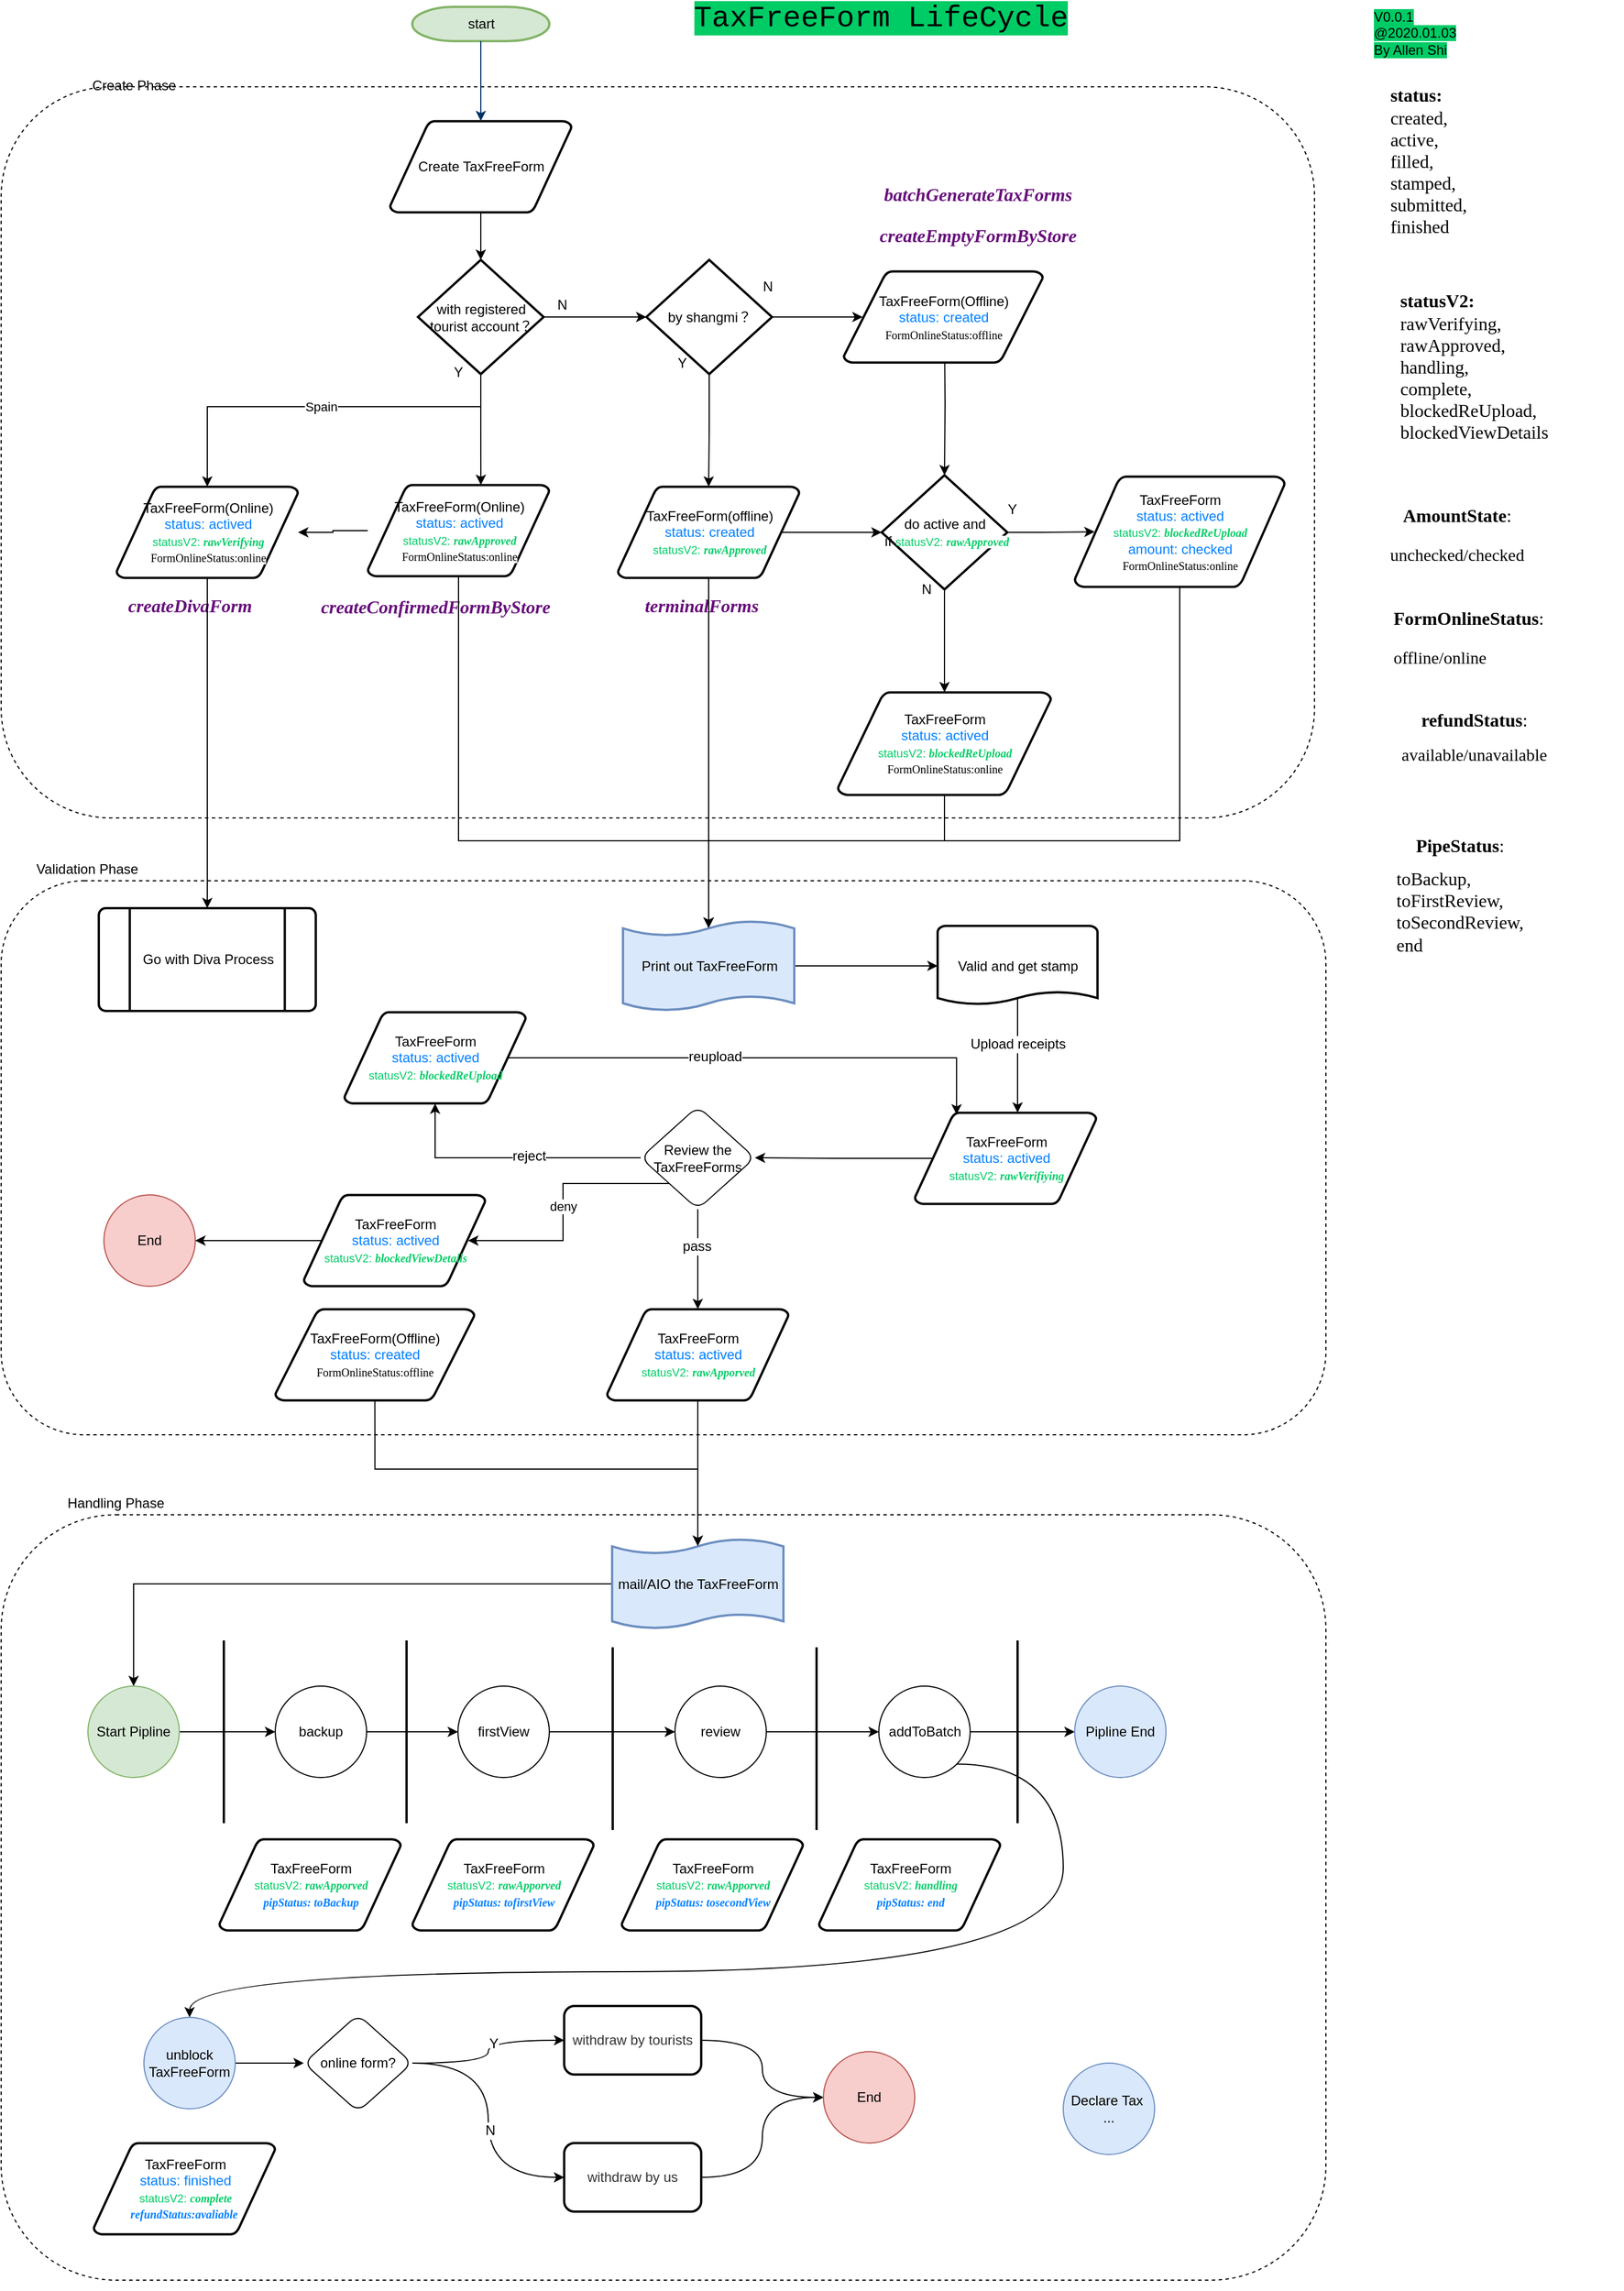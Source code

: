 <mxfile version="12.4.8" type="github">
  <diagram id="6a731a19-8d31-9384-78a2-239565b7b9f0" name="Page-1">
    <mxGraphModel dx="3235" dy="1127" grid="1" gridSize="10" guides="1" tooltips="1" connect="1" arrows="1" fold="1" page="1" pageScale="1" pageWidth="1169" pageHeight="827" background="#ffffff" math="0" shadow="0">
      <root>
        <mxCell id="0"/>
        <mxCell id="1" parent="0"/>
        <mxCell id="SzS7_TGq6cOfRYab2Gv5-183" value="" style="square;whiteSpace=wrap;html=1;align=center;dashed=1;rounded=1;fillColor=#ffffff;" vertex="1" parent="1">
          <mxGeometry x="-260" y="1370" width="1160" height="670" as="geometry"/>
        </mxCell>
        <mxCell id="SzS7_TGq6cOfRYab2Gv5-146" value="" style="square;whiteSpace=wrap;html=1;align=center;dashed=1;rounded=1;fillColor=#ffffff;" vertex="1" parent="1">
          <mxGeometry x="-260" y="815" width="1160" height="485" as="geometry"/>
        </mxCell>
        <mxCell id="SzS7_TGq6cOfRYab2Gv5-134" value="" style="square;whiteSpace=wrap;html=1;align=center;dashed=1;rounded=1;fillColor=#ffffff;" vertex="1" parent="1">
          <mxGeometry x="-260" y="120" width="1150" height="640" as="geometry"/>
        </mxCell>
        <mxCell id="2" value="start" style="shape=mxgraph.flowchart.terminator;strokeWidth=2;gradientDirection=north;fontStyle=0;html=1;fillColor=#d5e8d4;strokeColor=#82b366;" parent="1" vertex="1">
          <mxGeometry x="100" y="50" width="120" height="30" as="geometry"/>
        </mxCell>
        <mxCell id="SzS7_TGq6cOfRYab2Gv5-61" value="" style="edgeStyle=orthogonalEdgeStyle;rounded=0;orthogonalLoop=1;jettySize=auto;html=1;entryX=0.5;entryY=0;entryDx=0;entryDy=0;entryPerimeter=0;" edge="1" parent="1" source="3" target="6">
          <mxGeometry relative="1" as="geometry">
            <mxPoint x="320" y="270" as="targetPoint"/>
          </mxGeometry>
        </mxCell>
        <mxCell id="3" value="Create TaxFreeForm" style="shape=mxgraph.flowchart.data;strokeWidth=2;gradientColor=none;gradientDirection=north;fontStyle=0;html=1;" parent="1" vertex="1">
          <mxGeometry x="80.5" y="150" width="159" height="80" as="geometry"/>
        </mxCell>
        <mxCell id="SzS7_TGq6cOfRYab2Gv5-90" value="" style="edgeStyle=orthogonalEdgeStyle;rounded=0;orthogonalLoop=1;jettySize=auto;html=1;entryX=0.5;entryY=0;entryDx=0;entryDy=0;entryPerimeter=0;" edge="1" parent="1" target="SzS7_TGq6cOfRYab2Gv5-91">
          <mxGeometry relative="1" as="geometry">
            <mxPoint x="566" y="335" as="sourcePoint"/>
            <mxPoint x="566" y="373" as="targetPoint"/>
          </mxGeometry>
        </mxCell>
        <mxCell id="SzS7_TGq6cOfRYab2Gv5-142" style="edgeStyle=orthogonalEdgeStyle;rounded=0;orthogonalLoop=1;jettySize=auto;html=1;entryX=0.5;entryY=0.09;entryDx=0;entryDy=0;entryPerimeter=0;" edge="1" parent="1" source="SzS7_TGq6cOfRYab2Gv5-76" target="51">
          <mxGeometry relative="1" as="geometry">
            <Array as="points">
              <mxPoint x="566" y="780"/>
              <mxPoint x="360" y="780"/>
            </Array>
          </mxGeometry>
        </mxCell>
        <mxCell id="SzS7_TGq6cOfRYab2Gv5-76" value="TaxFreeForm&lt;br&gt;&lt;font color=&quot;#007fff&quot;&gt;status: actived&lt;br&gt;&lt;/font&gt;&lt;span style=&quot;color: rgb(0 , 204 , 102) ; font-size: 10px&quot;&gt;statusV2: &lt;font face=&quot;menlo&quot;&gt;&lt;span style=&quot;background-color: rgb(255 , 255 , 255)&quot;&gt;&lt;b&gt;&lt;i&gt;blockedReUpload&lt;br&gt;&lt;/i&gt;&lt;/b&gt;&lt;/span&gt;&lt;/font&gt;&lt;/span&gt;&lt;span style=&quot;font-family: &amp;#34;menlo&amp;#34; ; font-size: 10px ; background-color: rgb(255 , 255 , 255)&quot;&gt;FormOnlineStatus:online&lt;/span&gt;&lt;font color=&quot;#007fff&quot;&gt;&lt;br&gt;&lt;/font&gt;" style="shape=mxgraph.flowchart.data;strokeWidth=2;gradientColor=none;gradientDirection=north;fontStyle=0;html=1;" vertex="1" parent="1">
          <mxGeometry x="472.64" y="650" width="186.75" height="90" as="geometry"/>
        </mxCell>
        <mxCell id="SzS7_TGq6cOfRYab2Gv5-113" value="" style="edgeStyle=orthogonalEdgeStyle;rounded=0;orthogonalLoop=1;jettySize=auto;html=1;" edge="1" parent="1" source="6" target="SzS7_TGq6cOfRYab2Gv5-105">
          <mxGeometry relative="1" as="geometry"/>
        </mxCell>
        <mxCell id="SzS7_TGq6cOfRYab2Gv5-115" value="" style="edgeStyle=orthogonalEdgeStyle;rounded=0;orthogonalLoop=1;jettySize=auto;html=1;entryX=0.623;entryY=0;entryDx=0;entryDy=0;entryPerimeter=0;" edge="1" parent="1" source="6" target="5">
          <mxGeometry relative="1" as="geometry">
            <mxPoint x="160" y="451.5" as="targetPoint"/>
          </mxGeometry>
        </mxCell>
        <mxCell id="SzS7_TGq6cOfRYab2Gv5-120" value="Spain" style="edgeStyle=orthogonalEdgeStyle;rounded=0;orthogonalLoop=1;jettySize=auto;html=1;entryX=0.5;entryY=0;entryDx=0;entryDy=0;entryPerimeter=0;" edge="1" parent="1" target="SzS7_TGq6cOfRYab2Gv5-121">
          <mxGeometry relative="1" as="geometry">
            <mxPoint x="-60" y="530" as="targetPoint"/>
            <mxPoint x="160" y="370" as="sourcePoint"/>
            <Array as="points">
              <mxPoint x="160" y="400"/>
              <mxPoint x="-79" y="400"/>
            </Array>
          </mxGeometry>
        </mxCell>
        <mxCell id="SzS7_TGq6cOfRYab2Gv5-118" style="edgeStyle=orthogonalEdgeStyle;rounded=0;orthogonalLoop=1;jettySize=auto;html=1;entryX=0.095;entryY=0.5;entryDx=0;entryDy=0;entryPerimeter=0;" edge="1" parent="1" source="SzS7_TGq6cOfRYab2Gv5-105" target="SzS7_TGq6cOfRYab2Gv5-66">
          <mxGeometry relative="1" as="geometry"/>
        </mxCell>
        <mxCell id="SzS7_TGq6cOfRYab2Gv5-86" value="" style="edgeStyle=orthogonalEdgeStyle;rounded=0;orthogonalLoop=1;jettySize=auto;html=1;" edge="1" parent="1" source="SzS7_TGq6cOfRYab2Gv5-105" target="SzS7_TGq6cOfRYab2Gv5-87">
          <mxGeometry relative="1" as="geometry">
            <mxPoint x="265" y="430" as="sourcePoint"/>
            <mxPoint x="185" y="430" as="targetPoint"/>
          </mxGeometry>
        </mxCell>
        <mxCell id="7" style="fontStyle=1;strokeColor=#003366;strokeWidth=1;html=1;" parent="1" source="2" target="3" edge="1">
          <mxGeometry relative="1" as="geometry"/>
        </mxCell>
        <mxCell id="18" value="Go with&amp;nbsp;Diva Process" style="shape=mxgraph.flowchart.predefined_process;strokeWidth=2;gradientColor=none;gradientDirection=north;fontStyle=0;html=1;" parent="1" vertex="1">
          <mxGeometry x="-174.5" y="839" width="190" height="90" as="geometry"/>
        </mxCell>
        <mxCell id="SzS7_TGq6cOfRYab2Gv5-159" value="" style="edgeStyle=orthogonalEdgeStyle;rounded=0;orthogonalLoop=1;jettySize=auto;html=1;entryX=0;entryY=0.5;entryDx=0;entryDy=0;entryPerimeter=0;" edge="1" parent="1" source="51" target="SzS7_TGq6cOfRYab2Gv5-75">
          <mxGeometry relative="1" as="geometry">
            <mxPoint x="514.5" y="889.5" as="targetPoint"/>
          </mxGeometry>
        </mxCell>
        <mxCell id="51" value="Print out TaxFreeForm" style="shape=mxgraph.flowchart.paper_tape;strokeWidth=2;gradientDirection=north;fontStyle=0;html=1;fillColor=#dae8fc;strokeColor=#6c8ebf;" parent="1" vertex="1">
          <mxGeometry x="284.5" y="849" width="150" height="81" as="geometry"/>
        </mxCell>
        <mxCell id="SzS7_TGq6cOfRYab2Gv5-57" value="&lt;font style=&quot;font-size: 26px ; background-color: rgb(0 , 204 , 102)&quot; face=&quot;Courier New&quot;&gt;TaxFreeForm LifeCycle&lt;br&gt;&lt;/font&gt;" style="text;html=1;align=center;verticalAlign=middle;resizable=0;points=[];autosize=1;rounded=1;fillColor=#ffffff;" vertex="1" parent="1">
          <mxGeometry x="340" y="50" width="340" height="20" as="geometry"/>
        </mxCell>
        <mxCell id="SzS7_TGq6cOfRYab2Gv5-152" value="" style="edgeStyle=orthogonalEdgeStyle;rounded=0;orthogonalLoop=1;jettySize=auto;html=1;exitX=0.5;exitY=0.9;exitDx=0;exitDy=0;exitPerimeter=0;entryX=0.566;entryY=0;entryDx=0;entryDy=0;entryPerimeter=0;" edge="1" parent="1" source="SzS7_TGq6cOfRYab2Gv5-75" target="SzS7_TGq6cOfRYab2Gv5-154">
          <mxGeometry relative="1" as="geometry">
            <mxPoint x="630" y="1004.5" as="targetPoint"/>
          </mxGeometry>
        </mxCell>
        <mxCell id="SzS7_TGq6cOfRYab2Gv5-156" value="Upload receipts" style="text;html=1;align=center;verticalAlign=middle;resizable=0;points=[];labelBackgroundColor=#ffffff;" vertex="1" connectable="0" parent="SzS7_TGq6cOfRYab2Gv5-152">
          <mxGeometry x="-0.501" y="-2" relative="1" as="geometry">
            <mxPoint x="2" y="15" as="offset"/>
          </mxGeometry>
        </mxCell>
        <mxCell id="SzS7_TGq6cOfRYab2Gv5-75" value="Valid and get stamp" style="shape=mxgraph.flowchart.document;strokeWidth=2;gradientColor=none;gradientDirection=north;fontStyle=0;html=1;" vertex="1" parent="1">
          <mxGeometry x="560" y="854.5" width="140" height="70" as="geometry"/>
        </mxCell>
        <mxCell id="SzS7_TGq6cOfRYab2Gv5-125" style="edgeStyle=orthogonalEdgeStyle;rounded=0;orthogonalLoop=1;jettySize=auto;html=1;entryX=0;entryY=0.5;entryDx=0;entryDy=0;entryPerimeter=0;exitX=0.905;exitY=0.5;exitDx=0;exitDy=0;exitPerimeter=0;" edge="1" parent="1" source="SzS7_TGq6cOfRYab2Gv5-87" target="SzS7_TGq6cOfRYab2Gv5-91">
          <mxGeometry relative="1" as="geometry"/>
        </mxCell>
        <mxCell id="SzS7_TGq6cOfRYab2Gv5-93" value="" style="edgeStyle=orthogonalEdgeStyle;rounded=0;orthogonalLoop=1;jettySize=auto;html=1;entryX=0.5;entryY=0;entryDx=0;entryDy=0;entryPerimeter=0;" edge="1" parent="1" source="SzS7_TGq6cOfRYab2Gv5-91" target="SzS7_TGq6cOfRYab2Gv5-76">
          <mxGeometry relative="1" as="geometry">
            <mxPoint x="565.75" y="520" as="targetPoint"/>
            <Array as="points">
              <mxPoint x="566" y="549"/>
            </Array>
          </mxGeometry>
        </mxCell>
        <mxCell id="SzS7_TGq6cOfRYab2Gv5-98" value="" style="edgeStyle=orthogonalEdgeStyle;rounded=0;orthogonalLoop=1;jettySize=auto;html=1;entryX=0.095;entryY=0.5;entryDx=0;entryDy=0;entryPerimeter=0;" edge="1" parent="1" source="SzS7_TGq6cOfRYab2Gv5-91" target="SzS7_TGq6cOfRYab2Gv5-100">
          <mxGeometry relative="1" as="geometry">
            <mxPoint x="695" y="413" as="targetPoint"/>
          </mxGeometry>
        </mxCell>
        <mxCell id="SzS7_TGq6cOfRYab2Gv5-144" value="" style="edgeStyle=orthogonalEdgeStyle;rounded=0;orthogonalLoop=1;jettySize=auto;html=1;entryX=0.5;entryY=0.09;entryDx=0;entryDy=0;entryPerimeter=0;" edge="1" parent="1" source="SzS7_TGq6cOfRYab2Gv5-100" target="51">
          <mxGeometry relative="1" as="geometry">
            <mxPoint x="772" y="638" as="targetPoint"/>
            <Array as="points">
              <mxPoint x="772" y="780"/>
              <mxPoint x="360" y="780"/>
            </Array>
          </mxGeometry>
        </mxCell>
        <mxCell id="SzS7_TGq6cOfRYab2Gv5-100" value="TaxFreeForm&lt;br&gt;&lt;font color=&quot;#007fff&quot;&gt;status: actived&lt;br&gt;&lt;/font&gt;&lt;span style=&quot;color: rgb(0 , 204 , 102) ; font-size: 10px&quot;&gt;statusV2: &lt;font face=&quot;menlo&quot;&gt;&lt;span style=&quot;background-color: rgb(255 , 255 , 255)&quot;&gt;&lt;b&gt;&lt;i&gt;blockedReUpload&lt;br&gt;&lt;/i&gt;&lt;/b&gt;&lt;/span&gt;&lt;/font&gt;&lt;/span&gt;&lt;font color=&quot;#007fff&quot;&gt;amount: checked&lt;br&gt;&lt;/font&gt;&lt;span style=&quot;font-family: &amp;#34;menlo&amp;#34; ; font-size: 10px ; background-color: rgb(255 , 255 , 255)&quot;&gt;FormOnlineStatus:online&lt;/span&gt;&lt;font color=&quot;#007fff&quot;&gt;&lt;br&gt;&lt;/font&gt;" style="shape=mxgraph.flowchart.data;strokeWidth=2;gradientColor=none;gradientDirection=north;fontStyle=0;html=1;" vertex="1" parent="1">
          <mxGeometry x="680" y="461" width="184" height="97" as="geometry"/>
        </mxCell>
        <mxCell id="SzS7_TGq6cOfRYab2Gv5-126" value="" style="group" vertex="1" connectable="0" parent="1">
          <mxGeometry x="105" y="271.5" width="136" height="108.5" as="geometry"/>
        </mxCell>
        <mxCell id="6" value="with registered&lt;br&gt;tourist account？" style="shape=mxgraph.flowchart.decision;strokeWidth=2;gradientColor=none;gradientDirection=north;fontStyle=0;html=1;" parent="SzS7_TGq6cOfRYab2Gv5-126" vertex="1">
          <mxGeometry width="110" height="100" as="geometry"/>
        </mxCell>
        <mxCell id="SzS7_TGq6cOfRYab2Gv5-116" value="N" style="text;html=1;align=center;verticalAlign=middle;resizable=0;points=[];autosize=1;" vertex="1" parent="SzS7_TGq6cOfRYab2Gv5-126">
          <mxGeometry x="116" y="29.5" width="20" height="20" as="geometry"/>
        </mxCell>
        <mxCell id="SzS7_TGq6cOfRYab2Gv5-117" value="Y" style="text;html=1;align=center;verticalAlign=middle;resizable=0;points=[];autosize=1;" vertex="1" parent="SzS7_TGq6cOfRYab2Gv5-126">
          <mxGeometry x="25" y="88.5" width="20" height="20" as="geometry"/>
        </mxCell>
        <mxCell id="SzS7_TGq6cOfRYab2Gv5-127" value="" style="group" vertex="1" connectable="0" parent="1">
          <mxGeometry x="305" y="271.5" width="115.5" height="100" as="geometry"/>
        </mxCell>
        <mxCell id="SzS7_TGq6cOfRYab2Gv5-105" value="by shangmi？" style="shape=mxgraph.flowchart.decision;strokeWidth=2;gradientColor=none;gradientDirection=north;fontStyle=0;html=1;" vertex="1" parent="SzS7_TGq6cOfRYab2Gv5-127">
          <mxGeometry width="110" height="100" as="geometry"/>
        </mxCell>
        <mxCell id="SzS7_TGq6cOfRYab2Gv5-62" value="Y" style="text;html=1;align=center;verticalAlign=middle;resizable=0;points=[];autosize=1;" vertex="1" parent="SzS7_TGq6cOfRYab2Gv5-127">
          <mxGeometry x="20.5" y="80" width="20" height="20" as="geometry"/>
        </mxCell>
        <mxCell id="SzS7_TGq6cOfRYab2Gv5-68" value="N" style="text;html=1;align=center;verticalAlign=middle;resizable=0;points=[];autosize=1;" vertex="1" parent="SzS7_TGq6cOfRYab2Gv5-127">
          <mxGeometry x="95.5" y="13.5" width="20" height="20" as="geometry"/>
        </mxCell>
        <mxCell id="SzS7_TGq6cOfRYab2Gv5-128" value="" style="group" vertex="1" connectable="0" parent="1">
          <mxGeometry x="477.75" y="191.5" width="232.25" height="170" as="geometry"/>
        </mxCell>
        <mxCell id="SzS7_TGq6cOfRYab2Gv5-66" value="TaxFreeForm(Offline)&lt;br&gt;&lt;font color=&quot;#007fff&quot;&gt;status: created&lt;br&gt;&lt;/font&gt;&lt;span style=&quot;font-family: &amp;#34;menlo&amp;#34; ; font-size: 10px ; background-color: rgb(255 , 255 , 255)&quot;&gt;FormOnlineStatus:offline&lt;/span&gt;&lt;font color=&quot;#007fff&quot;&gt;&lt;br&gt;&lt;/font&gt;" style="shape=mxgraph.flowchart.data;strokeWidth=2;gradientColor=none;gradientDirection=north;fontStyle=0;html=1;" vertex="1" parent="SzS7_TGq6cOfRYab2Gv5-128">
          <mxGeometry y="90" width="174.5" height="80" as="geometry"/>
        </mxCell>
        <mxCell id="SzS7_TGq6cOfRYab2Gv5-111" value="&lt;pre style=&quot;background-color: rgb(255 , 255 , 255) ; font-family: &amp;#34;menlo&amp;#34; ; font-size: 12pt&quot;&gt;&lt;span style=&quot;color: #660e7a ; font-weight: bold ; font-style: italic&quot;&gt;batchGenerateTaxForms&lt;/span&gt;&lt;/pre&gt;&lt;pre style=&quot;background-color: rgb(255 , 255 , 255) ; font-family: &amp;#34;menlo&amp;#34; ; font-size: 12pt&quot;&gt;&lt;pre style=&quot;font-family: &amp;#34;menlo&amp;#34; ; font-size: 12pt&quot;&gt;&lt;span style=&quot;color: #660e7a ; font-weight: bold ; font-style: italic&quot;&gt;createEmptyFormByStore&lt;/span&gt;&lt;/pre&gt;&lt;/pre&gt;" style="text;html=1;align=center;verticalAlign=middle;resizable=0;points=[];autosize=1;" vertex="1" parent="SzS7_TGq6cOfRYab2Gv5-128">
          <mxGeometry x="2.25" width="230" height="80" as="geometry"/>
        </mxCell>
        <mxCell id="SzS7_TGq6cOfRYab2Gv5-129" value="" style="group" vertex="1" connectable="0" parent="1">
          <mxGeometry x="280" y="470" width="159" height="128.5" as="geometry"/>
        </mxCell>
        <mxCell id="SzS7_TGq6cOfRYab2Gv5-87" value="TaxFreeForm(offline)&lt;br&gt;&lt;span style=&quot;color: rgb(0 , 127 , 255)&quot;&gt;status: created&lt;br&gt;&lt;/span&gt;&lt;font style=&quot;font-size: 10px&quot; color=&quot;#00cc66&quot;&gt;statusV2:&amp;nbsp;&lt;span style=&quot;font-style: italic ; font-weight: bold ; background-color: rgb(255 , 255 , 255) ; font-family: &amp;#34;menlo&amp;#34;&quot;&gt;rawApproved&lt;/span&gt;&lt;/font&gt;" style="shape=mxgraph.flowchart.data;strokeWidth=2;gradientColor=none;gradientDirection=north;fontStyle=0;html=1;" vertex="1" parent="SzS7_TGq6cOfRYab2Gv5-129">
          <mxGeometry width="159" height="80" as="geometry"/>
        </mxCell>
        <mxCell id="SzS7_TGq6cOfRYab2Gv5-119" value="&lt;pre style=&quot;background-color: rgb(255 , 255 , 255) ; font-family: &amp;#34;menlo&amp;#34; ; font-size: 12pt&quot;&gt;&lt;span style=&quot;color: #660e7a ; font-weight: bold ; font-style: italic&quot;&gt;terminalForms&lt;/span&gt;&lt;/pre&gt;" style="text;html=1;align=center;verticalAlign=middle;resizable=0;points=[];autosize=1;" vertex="1" parent="SzS7_TGq6cOfRYab2Gv5-129">
          <mxGeometry x="3" y="78.5" width="140" height="50" as="geometry"/>
        </mxCell>
        <mxCell id="SzS7_TGq6cOfRYab2Gv5-130" value="" style="group" vertex="1" connectable="0" parent="1">
          <mxGeometry x="-15" y="468.5" width="270" height="131.5" as="geometry"/>
        </mxCell>
        <mxCell id="5" value="TaxFreeForm(Online)&lt;br&gt;&lt;span style=&quot;color: rgb(0 , 127 , 255)&quot;&gt;status: actived&lt;br&gt;&lt;/span&gt;&lt;font style=&quot;font-size: 10px&quot; color=&quot;#00cc66&quot;&gt;statusV2:&amp;nbsp;&lt;span style=&quot;font-style: italic ; font-weight: bold ; background-color: rgb(255 , 255 , 255) ; font-family: &amp;#34;menlo&amp;#34;&quot;&gt;rawApproved&lt;br&gt;&lt;/span&gt;&lt;/font&gt;&lt;span style=&quot;font-size: 10px ; background-color: rgb(255 , 255 , 255) ; font-family: &amp;#34;menlo&amp;#34;&quot;&gt;FormOnlineStatus:online&lt;/span&gt;&lt;font style=&quot;font-size: 10px&quot; color=&quot;#00cc66&quot;&gt;&lt;span style=&quot;font-style: italic ; font-weight: bold ; background-color: rgb(255 , 255 , 255) ; font-family: &amp;#34;menlo&amp;#34;&quot;&gt;&lt;br&gt;&lt;/span&gt;&lt;/font&gt;" style="shape=mxgraph.flowchart.data;strokeWidth=2;gradientColor=none;gradientDirection=north;fontStyle=0;html=1;" parent="SzS7_TGq6cOfRYab2Gv5-130" vertex="1">
          <mxGeometry x="76" width="159" height="80" as="geometry"/>
        </mxCell>
        <mxCell id="SzS7_TGq6cOfRYab2Gv5-112" value="&lt;pre style=&quot;background-color: rgb(255 , 255 , 255) ; font-family: &amp;#34;menlo&amp;#34; ; font-size: 12pt&quot;&gt;&lt;span style=&quot;color: #660e7a ; font-weight: bold ; font-style: italic&quot;&gt;createConfirmedFormByStore&lt;/span&gt;&lt;/pre&gt;" style="text;html=1;align=center;verticalAlign=middle;resizable=0;points=[];autosize=1;" vertex="1" parent="SzS7_TGq6cOfRYab2Gv5-130">
          <mxGeometry y="81.5" width="270" height="50" as="geometry"/>
        </mxCell>
        <mxCell id="SzS7_TGq6cOfRYab2Gv5-131" value="" style="group" vertex="1" connectable="0" parent="1">
          <mxGeometry x="-170" y="470" width="170" height="128.5" as="geometry"/>
        </mxCell>
        <mxCell id="SzS7_TGq6cOfRYab2Gv5-121" value="TaxFreeForm(Online)&lt;br&gt;&lt;span style=&quot;color: rgb(0 , 127 , 255)&quot;&gt;status: actived&lt;br&gt;&lt;/span&gt;&lt;font style=&quot;font-size: 10px&quot; color=&quot;#00cc66&quot;&gt;statusV2:&amp;nbsp;&lt;span style=&quot;font-style: italic ; font-weight: bold ; background-color: rgb(255 , 255 , 255) ; font-family: &amp;#34;menlo&amp;#34;&quot;&gt;rawVerifying&lt;br&gt;&lt;/span&gt;&lt;/font&gt;&lt;span style=&quot;font-size: 10px ; background-color: rgb(255 , 255 , 255) ; font-family: &amp;#34;menlo&amp;#34;&quot;&gt;FormOnlineStatus:online&lt;/span&gt;&lt;font style=&quot;font-size: 10px&quot; color=&quot;#00cc66&quot;&gt;&lt;span style=&quot;font-style: italic ; font-weight: bold ; background-color: rgb(255 , 255 , 255) ; font-family: &amp;#34;menlo&amp;#34;&quot;&gt;&lt;br&gt;&lt;/span&gt;&lt;/font&gt;" style="shape=mxgraph.flowchart.data;strokeWidth=2;gradientColor=none;gradientDirection=north;fontStyle=0;html=1;" vertex="1" parent="SzS7_TGq6cOfRYab2Gv5-131">
          <mxGeometry x="11" width="159" height="80" as="geometry"/>
        </mxCell>
        <mxCell id="SzS7_TGq6cOfRYab2Gv5-122" value="&lt;pre style=&quot;background-color: rgb(255 , 255 , 255) ; font-family: &amp;#34;menlo&amp;#34; ; font-size: 12pt&quot;&gt;&lt;span style=&quot;color: #660e7a ; font-weight: bold ; font-style: italic&quot;&gt;createDivaForm&lt;/span&gt;&lt;/pre&gt;" style="text;html=1;align=center;verticalAlign=middle;resizable=0;points=[];autosize=1;" vertex="1" parent="SzS7_TGq6cOfRYab2Gv5-131">
          <mxGeometry y="78.5" width="150" height="50" as="geometry"/>
        </mxCell>
        <mxCell id="SzS7_TGq6cOfRYab2Gv5-132" value="" style="group" vertex="1" connectable="0" parent="1">
          <mxGeometry x="511.01" y="460" width="123.99" height="100" as="geometry"/>
        </mxCell>
        <mxCell id="SzS7_TGq6cOfRYab2Gv5-91" value="do active and&lt;br&gt;&amp;nbsp;if&amp;nbsp;&lt;span style=&quot;color: rgb(0 , 204 , 102) ; font-size: 10px&quot;&gt;statusV2:&amp;nbsp;&lt;/span&gt;&lt;span style=&quot;color: rgb(0 , 204 , 102) ; font-size: 10px ; font-style: italic ; font-weight: bold ; background-color: rgb(255 , 255 , 255) ; font-family: &amp;#34;menlo&amp;#34;&quot;&gt;rawApproved&lt;/span&gt;" style="shape=mxgraph.flowchart.decision;strokeWidth=2;gradientColor=none;gradientDirection=north;fontStyle=0;html=1;" vertex="1" parent="SzS7_TGq6cOfRYab2Gv5-132">
          <mxGeometry width="110" height="100" as="geometry"/>
        </mxCell>
        <mxCell id="SzS7_TGq6cOfRYab2Gv5-96" value="N" style="text;html=1;align=center;verticalAlign=middle;resizable=0;points=[];autosize=1;" vertex="1" parent="SzS7_TGq6cOfRYab2Gv5-132">
          <mxGeometry x="28.99" y="90" width="20" height="20" as="geometry"/>
        </mxCell>
        <mxCell id="SzS7_TGq6cOfRYab2Gv5-99" value="Y" style="text;html=1;align=center;verticalAlign=middle;resizable=0;points=[];autosize=1;" vertex="1" parent="SzS7_TGq6cOfRYab2Gv5-132">
          <mxGeometry x="103.99" y="20" width="20" height="20" as="geometry"/>
        </mxCell>
        <mxCell id="SzS7_TGq6cOfRYab2Gv5-135" value="Create Phase" style="text;html=1;align=center;verticalAlign=middle;resizable=0;points=[];autosize=1;" vertex="1" parent="1">
          <mxGeometry x="-189" y="109" width="90" height="20" as="geometry"/>
        </mxCell>
        <mxCell id="SzS7_TGq6cOfRYab2Gv5-138" style="edgeStyle=orthogonalEdgeStyle;rounded=0;orthogonalLoop=1;jettySize=auto;html=1;entryX=0.5;entryY=0.09;entryDx=0;entryDy=0;entryPerimeter=0;" edge="1" parent="1" source="SzS7_TGq6cOfRYab2Gv5-87" target="51">
          <mxGeometry relative="1" as="geometry">
            <mxPoint x="330" y="840" as="targetPoint"/>
          </mxGeometry>
        </mxCell>
        <mxCell id="SzS7_TGq6cOfRYab2Gv5-141" style="edgeStyle=orthogonalEdgeStyle;rounded=0;orthogonalLoop=1;jettySize=auto;html=1;exitX=0.5;exitY=1;exitDx=0;exitDy=0;exitPerimeter=0;entryX=0.5;entryY=0.09;entryDx=0;entryDy=0;entryPerimeter=0;" edge="1" parent="1" source="5" target="51">
          <mxGeometry relative="1" as="geometry">
            <Array as="points">
              <mxPoint x="141" y="780"/>
              <mxPoint x="360" y="780"/>
            </Array>
          </mxGeometry>
        </mxCell>
        <mxCell id="SzS7_TGq6cOfRYab2Gv5-145" style="edgeStyle=orthogonalEdgeStyle;rounded=0;orthogonalLoop=1;jettySize=auto;html=1;entryX=0.5;entryY=0;entryDx=0;entryDy=0;entryPerimeter=0;" edge="1" parent="1" source="SzS7_TGq6cOfRYab2Gv5-121" target="18">
          <mxGeometry relative="1" as="geometry"/>
        </mxCell>
        <mxCell id="SzS7_TGq6cOfRYab2Gv5-147" value="Validation Phase" style="text;html=1;align=center;verticalAlign=middle;resizable=0;points=[];autosize=1;" vertex="1" parent="1">
          <mxGeometry x="-235" y="795" width="100" height="20" as="geometry"/>
        </mxCell>
        <mxCell id="SzS7_TGq6cOfRYab2Gv5-150" value="" style="edgeStyle=orthogonalEdgeStyle;rounded=0;orthogonalLoop=1;jettySize=auto;html=1;" edge="1" parent="1" source="5" target="SzS7_TGq6cOfRYab2Gv5-121">
          <mxGeometry relative="1" as="geometry"/>
        </mxCell>
        <mxCell id="SzS7_TGq6cOfRYab2Gv5-153" value="" style="group" vertex="1" connectable="0" parent="1">
          <mxGeometry x="540" y="1018" width="159" height="128.5" as="geometry"/>
        </mxCell>
        <mxCell id="SzS7_TGq6cOfRYab2Gv5-154" value="TaxFreeForm&lt;br&gt;&lt;span style=&quot;color: rgb(0 , 127 , 255)&quot;&gt;status: actived&lt;br&gt;&lt;/span&gt;&lt;font style=&quot;font-size: 10px&quot; color=&quot;#00cc66&quot;&gt;statusV2: &lt;font face=&quot;menlo&quot;&gt;&lt;span style=&quot;background-color: rgb(255 , 255 , 255)&quot;&gt;&lt;b&gt;&lt;i&gt;rawVerifiying&lt;/i&gt;&lt;/b&gt;&lt;/span&gt;&lt;/font&gt;&lt;/font&gt;" style="shape=mxgraph.flowchart.data;strokeWidth=2;gradientColor=none;gradientDirection=north;fontStyle=0;html=1;" vertex="1" parent="SzS7_TGq6cOfRYab2Gv5-153">
          <mxGeometry width="159" height="80" as="geometry"/>
        </mxCell>
        <mxCell id="SzS7_TGq6cOfRYab2Gv5-162" value="" style="edgeStyle=orthogonalEdgeStyle;rounded=0;orthogonalLoop=1;jettySize=auto;html=1;entryX=0.5;entryY=0;entryDx=0;entryDy=0;entryPerimeter=0;" edge="1" parent="1" source="SzS7_TGq6cOfRYab2Gv5-160" target="SzS7_TGq6cOfRYab2Gv5-166">
          <mxGeometry relative="1" as="geometry">
            <mxPoint x="350" y="1182.5" as="targetPoint"/>
          </mxGeometry>
        </mxCell>
        <mxCell id="SzS7_TGq6cOfRYab2Gv5-169" value="pass" style="text;html=1;align=center;verticalAlign=middle;resizable=0;points=[];labelBackgroundColor=#ffffff;" vertex="1" connectable="0" parent="SzS7_TGq6cOfRYab2Gv5-162">
          <mxGeometry x="-0.27" y="-1" relative="1" as="geometry">
            <mxPoint as="offset"/>
          </mxGeometry>
        </mxCell>
        <mxCell id="SzS7_TGq6cOfRYab2Gv5-164" value="" style="edgeStyle=orthogonalEdgeStyle;rounded=0;orthogonalLoop=1;jettySize=auto;html=1;entryX=0.5;entryY=1;entryDx=0;entryDy=0;entryPerimeter=0;" edge="1" parent="1" source="SzS7_TGq6cOfRYab2Gv5-160" target="SzS7_TGq6cOfRYab2Gv5-171">
          <mxGeometry relative="1" as="geometry">
            <mxPoint x="220" y="1057.5" as="targetPoint"/>
          </mxGeometry>
        </mxCell>
        <mxCell id="SzS7_TGq6cOfRYab2Gv5-172" value="reject" style="text;html=1;align=center;verticalAlign=middle;resizable=0;points=[];labelBackgroundColor=#ffffff;" vertex="1" connectable="0" parent="SzS7_TGq6cOfRYab2Gv5-164">
          <mxGeometry x="-0.138" y="-2" relative="1" as="geometry">
            <mxPoint as="offset"/>
          </mxGeometry>
        </mxCell>
        <mxCell id="SzS7_TGq6cOfRYab2Gv5-175" value="deny" style="edgeStyle=orthogonalEdgeStyle;rounded=0;orthogonalLoop=1;jettySize=auto;html=1;exitX=0;exitY=1;exitDx=0;exitDy=0;entryX=0.905;entryY=0.5;entryDx=0;entryDy=0;entryPerimeter=0;" edge="1" parent="1" source="SzS7_TGq6cOfRYab2Gv5-160" target="SzS7_TGq6cOfRYab2Gv5-174">
          <mxGeometry relative="1" as="geometry"/>
        </mxCell>
        <mxCell id="SzS7_TGq6cOfRYab2Gv5-160" value="Review the TaxFreeForms" style="rhombus;whiteSpace=wrap;html=1;rounded=1;fillColor=#ffffff;" vertex="1" parent="1">
          <mxGeometry x="300" y="1012.5" width="100" height="90" as="geometry"/>
        </mxCell>
        <mxCell id="SzS7_TGq6cOfRYab2Gv5-165" value="" style="group" vertex="1" connectable="0" parent="1">
          <mxGeometry x="270.5" y="1190" width="159" height="128.5" as="geometry"/>
        </mxCell>
        <mxCell id="SzS7_TGq6cOfRYab2Gv5-166" value="TaxFreeForm&lt;br&gt;&lt;span style=&quot;color: rgb(0 , 127 , 255)&quot;&gt;status: actived&lt;br&gt;&lt;/span&gt;&lt;font style=&quot;font-size: 10px&quot; color=&quot;#00cc66&quot;&gt;statusV2: &lt;font face=&quot;menlo&quot;&gt;&lt;span style=&quot;background-color: rgb(255 , 255 , 255)&quot;&gt;&lt;b&gt;&lt;i&gt;rawApporved&lt;/i&gt;&lt;/b&gt;&lt;/span&gt;&lt;/font&gt;&lt;/font&gt;" style="shape=mxgraph.flowchart.data;strokeWidth=2;gradientColor=none;gradientDirection=north;fontStyle=0;html=1;" vertex="1" parent="SzS7_TGq6cOfRYab2Gv5-165">
          <mxGeometry width="159" height="80" as="geometry"/>
        </mxCell>
        <mxCell id="SzS7_TGq6cOfRYab2Gv5-170" value="" style="group" vertex="1" connectable="0" parent="1">
          <mxGeometry x="40.5" y="930" width="159" height="128.5" as="geometry"/>
        </mxCell>
        <mxCell id="SzS7_TGq6cOfRYab2Gv5-171" value="TaxFreeForm&lt;br&gt;&lt;span style=&quot;color: rgb(0 , 127 , 255)&quot;&gt;status: actived&lt;br&gt;&lt;/span&gt;&lt;font style=&quot;font-size: 10px&quot; color=&quot;#00cc66&quot;&gt;statusV2:&amp;nbsp;&lt;/font&gt;&lt;b style=&quot;color: rgb(0 , 204 , 102) ; font-family: &amp;#34;menlo&amp;#34; ; font-size: 10px&quot;&gt;&lt;i&gt;blockedReUpload&lt;/i&gt;&lt;/b&gt;" style="shape=mxgraph.flowchart.data;strokeWidth=2;gradientColor=none;gradientDirection=north;fontStyle=0;html=1;" vertex="1" parent="SzS7_TGq6cOfRYab2Gv5-170">
          <mxGeometry width="159" height="80" as="geometry"/>
        </mxCell>
        <mxCell id="SzS7_TGq6cOfRYab2Gv5-173" value="" style="group" vertex="1" connectable="0" parent="1">
          <mxGeometry x="5" y="1090" width="159" height="128.5" as="geometry"/>
        </mxCell>
        <mxCell id="SzS7_TGq6cOfRYab2Gv5-174" value="TaxFreeForm&lt;br&gt;&lt;span style=&quot;color: rgb(0 , 127 , 255)&quot;&gt;status: actived&lt;br&gt;&lt;/span&gt;&lt;font style=&quot;font-size: 10px&quot; color=&quot;#00cc66&quot;&gt;statusV2:&amp;nbsp;&lt;/font&gt;&lt;b style=&quot;color: rgb(0 , 204 , 102) ; font-family: &amp;#34;menlo&amp;#34; ; font-size: 10px&quot;&gt;&lt;i&gt;blockedViewDetails&lt;/i&gt;&lt;/b&gt;" style="shape=mxgraph.flowchart.data;strokeWidth=2;gradientColor=none;gradientDirection=north;fontStyle=0;html=1;" vertex="1" parent="SzS7_TGq6cOfRYab2Gv5-173">
          <mxGeometry width="159" height="80" as="geometry"/>
        </mxCell>
        <mxCell id="SzS7_TGq6cOfRYab2Gv5-176" value="End" style="ellipse;whiteSpace=wrap;html=1;aspect=fixed;rounded=1;fillColor=#f8cecc;strokeColor=#b85450;" vertex="1" parent="1">
          <mxGeometry x="-170" y="1090" width="80" height="80" as="geometry"/>
        </mxCell>
        <mxCell id="SzS7_TGq6cOfRYab2Gv5-177" style="edgeStyle=orthogonalEdgeStyle;rounded=0;orthogonalLoop=1;jettySize=auto;html=1;exitX=0.095;exitY=0.5;exitDx=0;exitDy=0;exitPerimeter=0;" edge="1" parent="1" source="SzS7_TGq6cOfRYab2Gv5-174" target="SzS7_TGq6cOfRYab2Gv5-176">
          <mxGeometry relative="1" as="geometry"/>
        </mxCell>
        <mxCell id="SzS7_TGq6cOfRYab2Gv5-178" style="edgeStyle=orthogonalEdgeStyle;rounded=0;orthogonalLoop=1;jettySize=auto;html=1;exitX=0.905;exitY=0.5;exitDx=0;exitDy=0;exitPerimeter=0;entryX=0.23;entryY=0.02;entryDx=0;entryDy=0;entryPerimeter=0;" edge="1" parent="1" source="SzS7_TGq6cOfRYab2Gv5-171" target="SzS7_TGq6cOfRYab2Gv5-154">
          <mxGeometry relative="1" as="geometry"/>
        </mxCell>
        <mxCell id="SzS7_TGq6cOfRYab2Gv5-179" value="reupload" style="text;html=1;align=center;verticalAlign=middle;resizable=0;points=[];labelBackgroundColor=#ffffff;" vertex="1" connectable="0" parent="SzS7_TGq6cOfRYab2Gv5-178">
          <mxGeometry x="-0.186" y="1" relative="1" as="geometry">
            <mxPoint as="offset"/>
          </mxGeometry>
        </mxCell>
        <mxCell id="SzS7_TGq6cOfRYab2Gv5-180" style="edgeStyle=orthogonalEdgeStyle;rounded=0;orthogonalLoop=1;jettySize=auto;html=1;exitX=0.095;exitY=0.5;exitDx=0;exitDy=0;exitPerimeter=0;entryX=1;entryY=0.5;entryDx=0;entryDy=0;" edge="1" parent="1" source="SzS7_TGq6cOfRYab2Gv5-154" target="SzS7_TGq6cOfRYab2Gv5-160">
          <mxGeometry relative="1" as="geometry"/>
        </mxCell>
        <mxCell id="SzS7_TGq6cOfRYab2Gv5-184" value="Handling Phase" style="text;html=1;align=center;verticalAlign=middle;resizable=0;points=[];autosize=1;" vertex="1" parent="1">
          <mxGeometry x="-210" y="1350" width="100" height="20" as="geometry"/>
        </mxCell>
        <mxCell id="SzS7_TGq6cOfRYab2Gv5-185" value="" style="group" vertex="1" connectable="0" parent="1">
          <mxGeometry x="-69" y="1654" width="159" height="128.5" as="geometry"/>
        </mxCell>
        <mxCell id="SzS7_TGq6cOfRYab2Gv5-186" value="TaxFreeForm&lt;br&gt;&lt;font style=&quot;font-size: 10px&quot;&gt;&lt;font color=&quot;#00cc66&quot;&gt;statusV2:&amp;nbsp;&lt;/font&gt;&lt;b style=&quot;color: rgb(0 , 204 , 102) ; font-family: &amp;#34;menlo&amp;#34;&quot;&gt;&lt;i&gt;rawApporved&lt;/i&gt;&lt;/b&gt;&lt;font face=&quot;menlo&quot;&gt;&lt;span style=&quot;background-color: rgb(255 , 255 , 255)&quot;&gt;&lt;b&gt;&lt;i&gt;&lt;br&gt;&lt;font color=&quot;#007fff&quot;&gt;pipStatus: toBackup&lt;/font&gt;&lt;br&gt;&lt;/i&gt;&lt;/b&gt;&lt;/span&gt;&lt;/font&gt;&lt;/font&gt;" style="shape=mxgraph.flowchart.data;strokeWidth=2;gradientColor=none;gradientDirection=north;fontStyle=0;html=1;" vertex="1" parent="SzS7_TGq6cOfRYab2Gv5-185">
          <mxGeometry width="159" height="80" as="geometry"/>
        </mxCell>
        <mxCell id="SzS7_TGq6cOfRYab2Gv5-225" style="edgeStyle=orthogonalEdgeStyle;rounded=0;orthogonalLoop=1;jettySize=auto;html=1;exitX=0;exitY=0.5;exitDx=0;exitDy=0;exitPerimeter=0;entryX=0.5;entryY=0;entryDx=0;entryDy=0;" edge="1" parent="1" source="SzS7_TGq6cOfRYab2Gv5-191" target="SzS7_TGq6cOfRYab2Gv5-206">
          <mxGeometry relative="1" as="geometry"/>
        </mxCell>
        <mxCell id="SzS7_TGq6cOfRYab2Gv5-191" value="mail/AIO the TaxFreeForm" style="shape=mxgraph.flowchart.paper_tape;strokeWidth=2;gradientDirection=north;fontStyle=0;html=1;fillColor=#dae8fc;strokeColor=#6c8ebf;" vertex="1" parent="1">
          <mxGeometry x="275" y="1390" width="150" height="81" as="geometry"/>
        </mxCell>
        <mxCell id="SzS7_TGq6cOfRYab2Gv5-192" style="edgeStyle=orthogonalEdgeStyle;rounded=0;orthogonalLoop=1;jettySize=auto;html=1;exitX=0.5;exitY=1;exitDx=0;exitDy=0;exitPerimeter=0;entryX=0.5;entryY=0.09;entryDx=0;entryDy=0;entryPerimeter=0;" edge="1" parent="1" source="SzS7_TGq6cOfRYab2Gv5-166" target="SzS7_TGq6cOfRYab2Gv5-191">
          <mxGeometry relative="1" as="geometry"/>
        </mxCell>
        <mxCell id="SzS7_TGq6cOfRYab2Gv5-201" style="edgeStyle=orthogonalEdgeStyle;rounded=0;orthogonalLoop=1;jettySize=auto;html=1;exitX=0.5;exitY=1;exitDx=0;exitDy=0;exitPerimeter=0;entryX=0.5;entryY=0.09;entryDx=0;entryDy=0;entryPerimeter=0;" edge="1" parent="1" source="SzS7_TGq6cOfRYab2Gv5-200" target="SzS7_TGq6cOfRYab2Gv5-191">
          <mxGeometry relative="1" as="geometry"/>
        </mxCell>
        <mxCell id="SzS7_TGq6cOfRYab2Gv5-200" value="TaxFreeForm(Offline)&lt;br&gt;&lt;font color=&quot;#007fff&quot;&gt;status: created&lt;br&gt;&lt;/font&gt;&lt;span style=&quot;font-family: &amp;#34;menlo&amp;#34; ; font-size: 10px ; background-color: rgb(255 , 255 , 255)&quot;&gt;FormOnlineStatus:offline&lt;/span&gt;&lt;font color=&quot;#007fff&quot;&gt;&lt;br&gt;&lt;/font&gt;" style="shape=mxgraph.flowchart.data;strokeWidth=2;gradientColor=none;gradientDirection=north;fontStyle=0;html=1;" vertex="1" parent="1">
          <mxGeometry x="-20" y="1190" width="174.5" height="80" as="geometry"/>
        </mxCell>
        <mxCell id="SzS7_TGq6cOfRYab2Gv5-213" style="edgeStyle=orthogonalEdgeStyle;rounded=0;orthogonalLoop=1;jettySize=auto;html=1;exitX=1;exitY=0.5;exitDx=0;exitDy=0;entryX=0;entryY=0.5;entryDx=0;entryDy=0;" edge="1" parent="1" source="SzS7_TGq6cOfRYab2Gv5-206" target="SzS7_TGq6cOfRYab2Gv5-208">
          <mxGeometry relative="1" as="geometry"/>
        </mxCell>
        <mxCell id="SzS7_TGq6cOfRYab2Gv5-206" value="Start Pipline" style="ellipse;whiteSpace=wrap;html=1;aspect=fixed;rounded=1;fillColor=#d5e8d4;strokeColor=#82b366;" vertex="1" parent="1">
          <mxGeometry x="-184" y="1520" width="80" height="80" as="geometry"/>
        </mxCell>
        <mxCell id="SzS7_TGq6cOfRYab2Gv5-207" value="" style="line;strokeWidth=2;direction=south;html=1;perimeter=backbonePerimeter;points=[];outlineConnect=0;rounded=1;fillColor=#ffffff;" vertex="1" parent="1">
          <mxGeometry x="-70" y="1480" width="10" height="160" as="geometry"/>
        </mxCell>
        <mxCell id="SzS7_TGq6cOfRYab2Gv5-214" style="edgeStyle=orthogonalEdgeStyle;rounded=0;orthogonalLoop=1;jettySize=auto;html=1;exitX=1;exitY=0.5;exitDx=0;exitDy=0;entryX=0;entryY=0.5;entryDx=0;entryDy=0;" edge="1" parent="1" source="SzS7_TGq6cOfRYab2Gv5-208" target="SzS7_TGq6cOfRYab2Gv5-210">
          <mxGeometry relative="1" as="geometry"/>
        </mxCell>
        <mxCell id="SzS7_TGq6cOfRYab2Gv5-208" value="backup" style="ellipse;whiteSpace=wrap;html=1;aspect=fixed;rounded=1;fillColor=#ffffff;" vertex="1" parent="1">
          <mxGeometry x="-20" y="1520" width="80" height="80" as="geometry"/>
        </mxCell>
        <mxCell id="SzS7_TGq6cOfRYab2Gv5-209" value="" style="line;strokeWidth=2;direction=south;html=1;perimeter=backbonePerimeter;points=[];outlineConnect=0;rounded=1;fillColor=#ffffff;" vertex="1" parent="1">
          <mxGeometry x="90" y="1480" width="10" height="160" as="geometry"/>
        </mxCell>
        <mxCell id="SzS7_TGq6cOfRYab2Gv5-215" style="edgeStyle=orthogonalEdgeStyle;rounded=0;orthogonalLoop=1;jettySize=auto;html=1;exitX=1;exitY=0.5;exitDx=0;exitDy=0;entryX=0;entryY=0.5;entryDx=0;entryDy=0;" edge="1" parent="1" source="SzS7_TGq6cOfRYab2Gv5-210" target="SzS7_TGq6cOfRYab2Gv5-212">
          <mxGeometry relative="1" as="geometry"/>
        </mxCell>
        <mxCell id="SzS7_TGq6cOfRYab2Gv5-210" value="firstView" style="ellipse;whiteSpace=wrap;html=1;aspect=fixed;rounded=1;fillColor=#ffffff;" vertex="1" parent="1">
          <mxGeometry x="140" y="1520" width="80" height="80" as="geometry"/>
        </mxCell>
        <mxCell id="SzS7_TGq6cOfRYab2Gv5-211" value="" style="line;strokeWidth=2;direction=south;html=1;perimeter=backbonePerimeter;points=[];outlineConnect=0;rounded=1;fillColor=#ffffff;" vertex="1" parent="1">
          <mxGeometry x="260.5" y="1486" width="30" height="160" as="geometry"/>
        </mxCell>
        <mxCell id="SzS7_TGq6cOfRYab2Gv5-224" style="edgeStyle=orthogonalEdgeStyle;rounded=0;orthogonalLoop=1;jettySize=auto;html=1;exitX=1;exitY=0.5;exitDx=0;exitDy=0;" edge="1" parent="1" source="SzS7_TGq6cOfRYab2Gv5-212" target="SzS7_TGq6cOfRYab2Gv5-217">
          <mxGeometry relative="1" as="geometry"/>
        </mxCell>
        <mxCell id="SzS7_TGq6cOfRYab2Gv5-212" value="review" style="ellipse;whiteSpace=wrap;html=1;aspect=fixed;rounded=1;fillColor=#ffffff;" vertex="1" parent="1">
          <mxGeometry x="330" y="1520" width="80" height="80" as="geometry"/>
        </mxCell>
        <mxCell id="SzS7_TGq6cOfRYab2Gv5-216" value="" style="line;strokeWidth=2;direction=south;html=1;perimeter=backbonePerimeter;points=[];outlineConnect=0;rounded=1;fillColor=#ffffff;" vertex="1" parent="1">
          <mxGeometry x="439" y="1486" width="30" height="160" as="geometry"/>
        </mxCell>
        <mxCell id="SzS7_TGq6cOfRYab2Gv5-230" style="edgeStyle=orthogonalEdgeStyle;rounded=0;orthogonalLoop=1;jettySize=auto;html=1;exitX=1;exitY=0.5;exitDx=0;exitDy=0;entryX=0;entryY=0.5;entryDx=0;entryDy=0;" edge="1" parent="1" source="SzS7_TGq6cOfRYab2Gv5-217" target="SzS7_TGq6cOfRYab2Gv5-229">
          <mxGeometry relative="1" as="geometry"/>
        </mxCell>
        <mxCell id="SzS7_TGq6cOfRYab2Gv5-232" style="edgeStyle=orthogonalEdgeStyle;rounded=0;orthogonalLoop=1;jettySize=auto;html=1;exitX=1;exitY=1;exitDx=0;exitDy=0;entryX=0.5;entryY=0;entryDx=0;entryDy=0;curved=1;" edge="1" parent="1" source="SzS7_TGq6cOfRYab2Gv5-217" target="SzS7_TGq6cOfRYab2Gv5-235">
          <mxGeometry relative="1" as="geometry">
            <Array as="points">
              <mxPoint x="670" y="1588"/>
              <mxPoint x="670" y="1770"/>
              <mxPoint x="-95" y="1770"/>
            </Array>
          </mxGeometry>
        </mxCell>
        <mxCell id="SzS7_TGq6cOfRYab2Gv5-217" value="addToBatch" style="ellipse;whiteSpace=wrap;html=1;aspect=fixed;rounded=1;fillColor=#ffffff;" vertex="1" parent="1">
          <mxGeometry x="508.5" y="1520" width="80" height="80" as="geometry"/>
        </mxCell>
        <mxCell id="SzS7_TGq6cOfRYab2Gv5-218" value="" style="group" vertex="1" connectable="0" parent="1">
          <mxGeometry x="100" y="1654" width="159" height="128.5" as="geometry"/>
        </mxCell>
        <mxCell id="SzS7_TGq6cOfRYab2Gv5-219" value="TaxFreeForm&lt;br&gt;&lt;font style=&quot;font-size: 10px&quot;&gt;&lt;font color=&quot;#00cc66&quot;&gt;statusV2:&amp;nbsp;&lt;/font&gt;&lt;b style=&quot;color: rgb(0 , 204 , 102) ; font-family: &amp;#34;menlo&amp;#34;&quot;&gt;&lt;i&gt;rawApporved&lt;/i&gt;&lt;/b&gt;&lt;font face=&quot;menlo&quot;&gt;&lt;span style=&quot;background-color: rgb(255 , 255 , 255)&quot;&gt;&lt;b&gt;&lt;i&gt;&lt;br&gt;&lt;font color=&quot;#007fff&quot;&gt;pipStatus: tofirstView&lt;/font&gt;&lt;br&gt;&lt;/i&gt;&lt;/b&gt;&lt;/span&gt;&lt;/font&gt;&lt;/font&gt;" style="shape=mxgraph.flowchart.data;strokeWidth=2;gradientColor=none;gradientDirection=north;fontStyle=0;html=1;" vertex="1" parent="SzS7_TGq6cOfRYab2Gv5-218">
          <mxGeometry width="159" height="80" as="geometry"/>
        </mxCell>
        <mxCell id="SzS7_TGq6cOfRYab2Gv5-220" value="" style="group" vertex="1" connectable="0" parent="1">
          <mxGeometry x="283.25" y="1654" width="159" height="128.5" as="geometry"/>
        </mxCell>
        <mxCell id="SzS7_TGq6cOfRYab2Gv5-221" value="TaxFreeForm&lt;br&gt;&lt;font style=&quot;font-size: 10px&quot;&gt;&lt;font color=&quot;#00cc66&quot;&gt;statusV2:&amp;nbsp;&lt;/font&gt;&lt;b style=&quot;color: rgb(0 , 204 , 102) ; font-family: &amp;#34;menlo&amp;#34;&quot;&gt;&lt;i&gt;rawApporved&lt;/i&gt;&lt;/b&gt;&lt;font face=&quot;menlo&quot;&gt;&lt;span style=&quot;background-color: rgb(255 , 255 , 255)&quot;&gt;&lt;b&gt;&lt;i&gt;&lt;br&gt;&lt;font color=&quot;#007fff&quot;&gt;pipStatus: tosecondView&lt;/font&gt;&lt;br&gt;&lt;/i&gt;&lt;/b&gt;&lt;/span&gt;&lt;/font&gt;&lt;/font&gt;" style="shape=mxgraph.flowchart.data;strokeWidth=2;gradientColor=none;gradientDirection=north;fontStyle=0;html=1;" vertex="1" parent="SzS7_TGq6cOfRYab2Gv5-220">
          <mxGeometry width="159" height="80" as="geometry"/>
        </mxCell>
        <mxCell id="SzS7_TGq6cOfRYab2Gv5-222" value="" style="group" vertex="1" connectable="0" parent="1">
          <mxGeometry x="456" y="1654" width="159" height="128.5" as="geometry"/>
        </mxCell>
        <mxCell id="SzS7_TGq6cOfRYab2Gv5-223" value="TaxFreeForm&lt;br&gt;&lt;font style=&quot;font-size: 10px&quot;&gt;&lt;font color=&quot;#00cc66&quot;&gt;statusV2: &lt;/font&gt;&lt;font face=&quot;menlo&quot;&gt;&lt;span style=&quot;background-color: rgb(255 , 255 , 255)&quot;&gt;&lt;b&gt;&lt;i&gt;&lt;font color=&quot;#00cc66&quot;&gt;handling&lt;/font&gt;&lt;br&gt;&lt;font color=&quot;#007fff&quot;&gt;pipStatus: end&lt;/font&gt;&lt;br&gt;&lt;/i&gt;&lt;/b&gt;&lt;/span&gt;&lt;/font&gt;&lt;/font&gt;" style="shape=mxgraph.flowchart.data;strokeWidth=2;gradientColor=none;gradientDirection=north;fontStyle=0;html=1;" vertex="1" parent="SzS7_TGq6cOfRYab2Gv5-222">
          <mxGeometry width="159" height="80" as="geometry"/>
        </mxCell>
        <mxCell id="SzS7_TGq6cOfRYab2Gv5-226" value="" style="line;strokeWidth=2;direction=south;html=1;perimeter=backbonePerimeter;points=[];outlineConnect=0;rounded=1;fillColor=#ffffff;" vertex="1" parent="1">
          <mxGeometry x="615" y="1480" width="30" height="160" as="geometry"/>
        </mxCell>
        <mxCell id="SzS7_TGq6cOfRYab2Gv5-227" value="" style="group" vertex="1" connectable="0" parent="1">
          <mxGeometry x="-179" y="1920" width="159" height="128.5" as="geometry"/>
        </mxCell>
        <mxCell id="SzS7_TGq6cOfRYab2Gv5-228" value="TaxFreeForm&lt;br&gt;&lt;span style=&quot;color: rgb(0 , 127 , 255)&quot;&gt;status: finished&lt;/span&gt;&lt;br style=&quot;color: rgb(0 , 127 , 255)&quot;&gt;&lt;font style=&quot;font-size: 10px&quot;&gt;&lt;font color=&quot;#00cc66&quot;&gt;statusV2: &lt;/font&gt;&lt;font face=&quot;menlo&quot;&gt;&lt;span style=&quot;background-color: rgb(255 , 255 , 255)&quot;&gt;&lt;b&gt;&lt;i&gt;&lt;font color=&quot;#00cc66&quot;&gt;complete&lt;/font&gt;&lt;br&gt;&lt;font color=&quot;#007fff&quot;&gt;refundStatus:avaliable&amp;nbsp;&lt;/font&gt;&lt;/i&gt;&lt;/b&gt;&lt;/span&gt;&lt;/font&gt;&lt;span style=&quot;color: rgba(0 , 0 , 0 , 0) ; font-family: monospace ; font-size: 0px&quot;&gt;%3CmxGraphModel%3E%3Croot%3E%3CmxCell%20id%3D%220%22%2F%3E%3CmxCell%20id%3D%221%22%20parent%3D%220%22%2F%3E%3CmxCell%20id%3D%222%22%20value%3D%22%22%20style%3D%22group%22%20vertex%3D%221%22%20connectable%3D%220%22%20parent%3D%221%22%3E%3CmxGeometry%20x%3D%22456%22%20y%3D%221654%22%20width%3D%22159%22%20height%3D%22128.5%22%20as%3D%22geometry%22%2F%3E%3C%2FmxCell%3E%3CmxCell%20id%3D%223%22%20value%3D%22TaxFreeForm%26lt%3Bbr%26gt%3B%26lt%3Bfont%20style%3D%26quot%3Bfont-size%3A%2010px%26quot%3B%26gt%3B%26lt%3Bfont%20color%3D%26quot%3B%2300cc66%26quot%3B%26gt%3BstatusV2%3A%20%26lt%3B%2Ffont%26gt%3B%26lt%3Bfont%20face%3D%26quot%3Bmenlo%26quot%3B%26gt%3B%26lt%3Bspan%20style%3D%26quot%3Bbackground-color%3A%20rgb(255%20%2C%20255%20%2C%20255)%26quot%3B%26gt%3B%26lt%3Bb%26gt%3B%26lt%3Bi%26gt%3B%26lt%3Bfont%20color%3D%26quot%3B%2300cc66%26quot%3B%26gt%3Bhandling%26lt%3B%2Ffont%26gt%3B%26lt%3Bbr%26gt%3B%26lt%3Bfont%20color%3D%26quot%3B%23007fff%26quot%3B%26gt%3BpipStatus%3A%20end%26lt%3B%2Ffont%26gt%3B%26lt%3Bbr%26gt%3B%26lt%3B%2Fi%26gt%3B%26lt%3B%2Fb%26gt%3B%26lt%3B%2Fspan%26gt%3B%26lt%3B%2Ffont%26gt%3B%26lt%3B%2Ffont%26gt%3B%22%20style%3D%22shape%3Dmxgraph.flowchart.data%3BstrokeWidth%3D2%3BgradientColor%3Dnone%3BgradientDirection%3Dnorth%3BfontStyle%3D0%3Bhtml%3D1%3B%22%20vertex%3D%221%22%20parent%3D%222%22%3E%3CmxGeometry%20width%3D%22159%22%20height%3D%2280%22%20as%3D%22geometry%22%2F%3E%3C%2FmxCell%3E%3C%2Froot%3E%3C%2FmxGraphModel%3E&lt;/span&gt;&lt;font face=&quot;menlo&quot;&gt;&lt;span style=&quot;background-color: rgb(255 , 255 , 255)&quot;&gt;&lt;b&gt;&lt;i&gt;&lt;br&gt;&lt;/i&gt;&lt;/b&gt;&lt;/span&gt;&lt;/font&gt;&lt;/font&gt;" style="shape=mxgraph.flowchart.data;strokeWidth=2;gradientColor=none;gradientDirection=north;fontStyle=0;html=1;" vertex="1" parent="SzS7_TGq6cOfRYab2Gv5-227">
          <mxGeometry width="159" height="80" as="geometry"/>
        </mxCell>
        <mxCell id="SzS7_TGq6cOfRYab2Gv5-229" value="Pipline End" style="ellipse;whiteSpace=wrap;html=1;aspect=fixed;rounded=1;fillColor=#dae8fc;strokeColor=#6c8ebf;" vertex="1" parent="1">
          <mxGeometry x="680" y="1520" width="80" height="80" as="geometry"/>
        </mxCell>
        <mxCell id="SzS7_TGq6cOfRYab2Gv5-242" style="edgeStyle=orthogonalEdgeStyle;curved=1;rounded=0;orthogonalLoop=1;jettySize=auto;html=1;exitX=1;exitY=0.5;exitDx=0;exitDy=0;entryX=0;entryY=0.5;entryDx=0;entryDy=0;" edge="1" parent="1" source="SzS7_TGq6cOfRYab2Gv5-233" target="SzS7_TGq6cOfRYab2Gv5-240">
          <mxGeometry relative="1" as="geometry"/>
        </mxCell>
        <mxCell id="SzS7_TGq6cOfRYab2Gv5-244" value="Y" style="text;html=1;align=center;verticalAlign=middle;resizable=0;points=[];labelBackgroundColor=#ffffff;" vertex="1" connectable="0" parent="SzS7_TGq6cOfRYab2Gv5-242">
          <mxGeometry x="0.188" y="-3" relative="1" as="geometry">
            <mxPoint as="offset"/>
          </mxGeometry>
        </mxCell>
        <mxCell id="SzS7_TGq6cOfRYab2Gv5-243" style="edgeStyle=orthogonalEdgeStyle;curved=1;rounded=0;orthogonalLoop=1;jettySize=auto;html=1;exitX=1;exitY=0.5;exitDx=0;exitDy=0;entryX=0;entryY=0.5;entryDx=0;entryDy=0;" edge="1" parent="1" source="SzS7_TGq6cOfRYab2Gv5-233" target="SzS7_TGq6cOfRYab2Gv5-241">
          <mxGeometry relative="1" as="geometry"/>
        </mxCell>
        <mxCell id="SzS7_TGq6cOfRYab2Gv5-245" value="N" style="text;html=1;align=center;verticalAlign=middle;resizable=0;points=[];labelBackgroundColor=#ffffff;" vertex="1" connectable="0" parent="SzS7_TGq6cOfRYab2Gv5-243">
          <mxGeometry x="0.077" y="1" relative="1" as="geometry">
            <mxPoint as="offset"/>
          </mxGeometry>
        </mxCell>
        <mxCell id="SzS7_TGq6cOfRYab2Gv5-233" value="online form?" style="rhombus;whiteSpace=wrap;html=1;rounded=1;fillColor=#ffffff;" vertex="1" parent="1">
          <mxGeometry x="5" y="1807.5" width="95" height="85" as="geometry"/>
        </mxCell>
        <mxCell id="SzS7_TGq6cOfRYab2Gv5-237" style="edgeStyle=orthogonalEdgeStyle;curved=1;rounded=0;orthogonalLoop=1;jettySize=auto;html=1;exitX=1;exitY=0.5;exitDx=0;exitDy=0;entryX=0;entryY=0.5;entryDx=0;entryDy=0;" edge="1" parent="1" source="SzS7_TGq6cOfRYab2Gv5-235" target="SzS7_TGq6cOfRYab2Gv5-233">
          <mxGeometry relative="1" as="geometry"/>
        </mxCell>
        <mxCell id="SzS7_TGq6cOfRYab2Gv5-235" value="unblock TaxFreeForm" style="ellipse;whiteSpace=wrap;html=1;aspect=fixed;rounded=1;fillColor=#dae8fc;strokeColor=#6c8ebf;" vertex="1" parent="1">
          <mxGeometry x="-135" y="1810" width="80" height="80" as="geometry"/>
        </mxCell>
        <mxCell id="SzS7_TGq6cOfRYab2Gv5-253" style="edgeStyle=orthogonalEdgeStyle;curved=1;rounded=0;orthogonalLoop=1;jettySize=auto;html=1;exitX=1;exitY=0.5;exitDx=0;exitDy=0;entryX=0;entryY=0.5;entryDx=0;entryDy=0;" edge="1" parent="1" source="SzS7_TGq6cOfRYab2Gv5-240" target="SzS7_TGq6cOfRYab2Gv5-250">
          <mxGeometry relative="1" as="geometry"/>
        </mxCell>
        <mxCell id="SzS7_TGq6cOfRYab2Gv5-240" value="&lt;span style=&quot;color: rgb(51 , 51 , 51) ; white-space: normal&quot;&gt;withdraw by tourists&lt;/span&gt;" style="rounded=1;whiteSpace=wrap;html=1;strokeWidth=2;fillColor=#ffffff;" vertex="1" parent="1">
          <mxGeometry x="233" y="1800" width="120" height="60" as="geometry"/>
        </mxCell>
        <mxCell id="SzS7_TGq6cOfRYab2Gv5-252" style="edgeStyle=orthogonalEdgeStyle;curved=1;rounded=0;orthogonalLoop=1;jettySize=auto;html=1;exitX=1;exitY=0.5;exitDx=0;exitDy=0;entryX=0;entryY=0.5;entryDx=0;entryDy=0;" edge="1" parent="1" source="SzS7_TGq6cOfRYab2Gv5-241" target="SzS7_TGq6cOfRYab2Gv5-250">
          <mxGeometry relative="1" as="geometry"/>
        </mxCell>
        <mxCell id="SzS7_TGq6cOfRYab2Gv5-241" value="&lt;span style=&quot;color: rgb(51 , 51 , 51)&quot;&gt;withdraw by us&lt;/span&gt;" style="rounded=1;whiteSpace=wrap;html=1;strokeWidth=2;fillColor=#ffffff;" vertex="1" parent="1">
          <mxGeometry x="233" y="1920" width="120" height="60" as="geometry"/>
        </mxCell>
        <mxCell id="SzS7_TGq6cOfRYab2Gv5-247" value="Declare Tax&amp;nbsp;&lt;br&gt;..." style="ellipse;whiteSpace=wrap;html=1;aspect=fixed;rounded=1;fillColor=#dae8fc;strokeColor=#6c8ebf;" vertex="1" parent="1">
          <mxGeometry x="670" y="1850" width="80" height="80" as="geometry"/>
        </mxCell>
        <mxCell id="SzS7_TGq6cOfRYab2Gv5-250" value="End" style="ellipse;whiteSpace=wrap;html=1;aspect=fixed;rounded=1;fillColor=#f8cecc;strokeColor=#b85450;" vertex="1" parent="1">
          <mxGeometry x="460" y="1840" width="80" height="80" as="geometry"/>
        </mxCell>
        <mxCell id="SzS7_TGq6cOfRYab2Gv5-254" value="" style="group" vertex="1" connectable="0" parent="1">
          <mxGeometry x="900" y="120" width="260" height="804.5" as="geometry"/>
        </mxCell>
        <mxCell id="SzS7_TGq6cOfRYab2Gv5-203" value="" style="group" vertex="1" connectable="0" parent="SzS7_TGq6cOfRYab2Gv5-254">
          <mxGeometry width="260" height="605" as="geometry"/>
        </mxCell>
        <mxCell id="SzS7_TGq6cOfRYab2Gv5-133" value="" style="group" vertex="1" connectable="0" parent="SzS7_TGq6cOfRYab2Gv5-203">
          <mxGeometry width="260" height="510" as="geometry"/>
        </mxCell>
        <mxCell id="SzS7_TGq6cOfRYab2Gv5-72" value="&lt;pre style=&quot;background-color: rgb(255 , 255 , 255) ; font-family: &amp;#34;menlo&amp;#34; ; font-size: 12pt&quot;&gt;&lt;b&gt;AmountState&lt;/b&gt;:&lt;/pre&gt;&lt;pre style=&quot;text-align: justify ; background-color: rgb(255 , 255 , 255)&quot;&gt;&lt;font face=&quot;Menlo&quot;&gt;&lt;span style=&quot;font-size: 15px&quot;&gt;unchecked/checked&lt;/span&gt;&lt;/font&gt;&lt;span style=&quot;font-size: 15px&quot;&gt;&lt;br&gt;&lt;/span&gt;&lt;/pre&gt;" style="text;html=1;strokeColor=none;fillColor=none;align=center;verticalAlign=middle;whiteSpace=wrap;rounded=0;" vertex="1" parent="SzS7_TGq6cOfRYab2Gv5-133">
          <mxGeometry y="360" width="230" height="60" as="geometry"/>
        </mxCell>
        <mxCell id="SzS7_TGq6cOfRYab2Gv5-73" value="&lt;pre style=&quot;background-color: rgb(255 , 255 , 255)&quot;&gt;&lt;div style=&quot;text-align: left&quot;&gt;&lt;span style=&quot;font-size: 16px ; font-family: &amp;#34;menlo&amp;#34; ; white-space: normal&quot;&gt;&lt;b&gt;statusV2:&lt;/b&gt;&lt;/span&gt;&lt;/div&gt;&lt;div style=&quot;text-align: left&quot;&gt;&lt;span style=&quot;font-size: 16px ; white-space: normal ; font-family: &amp;#34;menlo&amp;#34;&quot;&gt;rawVerifying,&lt;/span&gt;&lt;/div&gt;&lt;div style=&quot;text-align: left&quot;&gt;&lt;span style=&quot;white-space: normal ; font-size: 16px ; font-family: &amp;#34;menlo&amp;#34;&quot;&gt;rawApproved,&lt;/span&gt;&lt;/div&gt;&lt;font face=&quot;menlo&quot;&gt;&lt;span style=&quot;font-size: 16px&quot;&gt;&lt;div style=&quot;text-align: left&quot;&gt;&lt;span style=&quot;white-space: normal&quot;&gt;handling,&lt;/span&gt;&lt;/div&gt;&lt;div style=&quot;text-align: left&quot;&gt;&lt;span style=&quot;white-space: normal&quot;&gt;complete,&lt;/span&gt;&lt;/div&gt;&lt;div style=&quot;text-align: left&quot;&gt;&lt;span style=&quot;white-space: normal&quot;&gt;blockedReUpload,&lt;/span&gt;&lt;/div&gt;&lt;div style=&quot;text-align: left&quot;&gt;&lt;span style=&quot;white-space: normal&quot;&gt;blockedViewDetails&lt;/span&gt;&lt;/div&gt;&lt;/span&gt;&lt;/font&gt;&lt;/pre&gt;" style="text;html=1;strokeColor=none;fillColor=none;align=center;verticalAlign=middle;whiteSpace=wrap;rounded=0;" vertex="1" parent="SzS7_TGq6cOfRYab2Gv5-133">
          <mxGeometry y="150" width="260" height="190" as="geometry"/>
        </mxCell>
        <mxCell id="SzS7_TGq6cOfRYab2Gv5-74" value="&lt;pre style=&quot;background-color: rgb(255 , 255 , 255)&quot;&gt;&lt;div style=&quot;text-align: left&quot;&gt;&lt;font face=&quot;menlo&quot;&gt;&lt;span style=&quot;font-size: 16px ; white-space: normal&quot;&gt;&lt;b&gt;status:&lt;/b&gt;&lt;/span&gt;&lt;/font&gt;&lt;/div&gt;&lt;div style=&quot;text-align: left&quot;&gt;&lt;font face=&quot;menlo&quot;&gt;&lt;span style=&quot;font-size: 16px ; white-space: normal&quot;&gt;created,&lt;/span&gt;&lt;/font&gt;&lt;/div&gt;&lt;div style=&quot;text-align: left&quot;&gt;&lt;font face=&quot;menlo&quot;&gt;&lt;span style=&quot;font-size: 16px ; white-space: normal&quot;&gt;active,&lt;/span&gt;&lt;/font&gt;&lt;/div&gt;&lt;div style=&quot;text-align: left&quot;&gt;&lt;font face=&quot;menlo&quot;&gt;&lt;span style=&quot;font-size: 16px ; white-space: normal&quot;&gt;filled,&lt;/span&gt;&lt;/font&gt;&lt;/div&gt;&lt;div style=&quot;text-align: left&quot;&gt;&lt;font face=&quot;menlo&quot;&gt;&lt;span style=&quot;font-size: 16px ; white-space: normal&quot;&gt;stamped,&lt;/span&gt;&lt;/font&gt;&lt;/div&gt;&lt;div style=&quot;text-align: left&quot;&gt;&lt;font face=&quot;menlo&quot;&gt;&lt;span style=&quot;font-size: 16px ; white-space: normal&quot;&gt;submitted,&lt;/span&gt;&lt;/font&gt;&lt;/div&gt;&lt;div style=&quot;text-align: left&quot;&gt;&lt;font face=&quot;menlo&quot;&gt;&lt;span style=&quot;font-size: 16px ; white-space: normal&quot;&gt;finished&lt;/span&gt;&lt;/font&gt;&lt;br&gt;&lt;/div&gt;&lt;/pre&gt;" style="text;html=1;strokeColor=none;fillColor=none;align=center;verticalAlign=middle;whiteSpace=wrap;rounded=0;" vertex="1" parent="SzS7_TGq6cOfRYab2Gv5-133">
          <mxGeometry width="180" height="130" as="geometry"/>
        </mxCell>
        <mxCell id="SzS7_TGq6cOfRYab2Gv5-88" value="&lt;pre style=&quot;background-color: rgb(255 , 255 , 255) ; font-family: &amp;#34;menlo&amp;#34; ; font-size: 12pt&quot;&gt;&lt;span style=&quot;font-family: &amp;#34;menlo&amp;#34; ; font-size: 12pt ; white-space: normal&quot;&gt;&lt;b&gt;FormOnlineStatus&lt;/b&gt;&lt;/span&gt;:&lt;/pre&gt;&lt;pre style=&quot;text-align: justify ; background-color: rgb(255 , 255 , 255)&quot;&gt;&lt;font face=&quot;Menlo&quot;&gt;&lt;span style=&quot;font-size: 15px&quot;&gt;offline/online&lt;/span&gt;&lt;/font&gt;&lt;span style=&quot;font-size: 15px&quot;&gt;&lt;br&gt;&lt;/span&gt;&lt;/pre&gt;" style="text;html=1;strokeColor=none;fillColor=none;align=center;verticalAlign=middle;whiteSpace=wrap;rounded=0;" vertex="1" parent="SzS7_TGq6cOfRYab2Gv5-133">
          <mxGeometry x="10" y="450" width="230" height="60" as="geometry"/>
        </mxCell>
        <mxCell id="SzS7_TGq6cOfRYab2Gv5-202" value="&lt;font face=&quot;menlo&quot;&gt;&lt;span style=&quot;font-size: 16px&quot;&gt;&lt;b&gt;refundStatus&lt;/b&gt;&lt;/span&gt;&lt;/font&gt;&lt;span style=&quot;background-color: rgb(255 , 255 , 255) ; font-family: &amp;#34;menlo&amp;#34; ; font-size: 12pt&quot;&gt;:&lt;/span&gt;&lt;font face=&quot;menlo&quot;&gt;&lt;span style=&quot;font-size: 16px&quot;&gt;&lt;b&gt;&lt;br&gt;&lt;/b&gt;&lt;/span&gt;&lt;/font&gt;&lt;pre style=&quot;text-align: justify ; background-color: rgb(255 , 255 , 255)&quot;&gt;&lt;font face=&quot;Menlo&quot;&gt;&lt;span style=&quot;font-size: 15px&quot;&gt;available/unavailable&lt;/span&gt;&lt;/font&gt;&lt;span style=&quot;font-size: 15px&quot;&gt;&lt;br&gt;&lt;/span&gt;&lt;/pre&gt;" style="text;html=1;strokeColor=none;fillColor=none;align=center;verticalAlign=middle;whiteSpace=wrap;rounded=0;" vertex="1" parent="SzS7_TGq6cOfRYab2Gv5-203">
          <mxGeometry x="15" y="545" width="230" height="60" as="geometry"/>
        </mxCell>
        <mxCell id="SzS7_TGq6cOfRYab2Gv5-204" value="&lt;p style=&quot;line-height: 90%&quot;&gt;&lt;span style=&quot;background-color: rgb(255 , 255 , 255)&quot;&gt;&lt;font face=&quot;menlo&quot;&gt;&lt;span style=&quot;font-size: 16px&quot;&gt;&lt;b&gt;PipeStatus&lt;/b&gt;&lt;/span&gt;&lt;span style=&quot;font-size: 12pt&quot;&gt;:&lt;/span&gt;&lt;/font&gt;&lt;/span&gt;&lt;font style=&quot;font-size: 12px&quot;&gt;&lt;span style=&quot;background-color: rgb(255 , 255 , 255)&quot;&gt;&lt;font face=&quot;menlo&quot; style=&quot;font-size: 12px&quot;&gt;&lt;br&gt;&lt;/font&gt;&lt;/span&gt;&lt;/font&gt;&lt;/p&gt;&lt;pre style=&quot;text-align: left ; background-color: rgb(255 , 255 , 255)&quot;&gt;&lt;pre style=&quot;text-align: center&quot;&gt;&lt;div style=&quot;text-align: left&quot;&gt;&lt;span style=&quot;font-size: 16px ; white-space: normal ; font-family: &amp;#34;menlo&amp;#34;&quot;&gt;toBackup,&lt;/span&gt;&lt;/div&gt;&lt;div style=&quot;text-align: left&quot;&gt;&lt;span style=&quot;white-space: normal ; font-size: 16px ; font-family: &amp;#34;menlo&amp;#34;&quot;&gt;toFirstReview,&lt;/span&gt;&lt;/div&gt;&lt;font face=&quot;menlo&quot;&gt;&lt;span style=&quot;font-size: 16px&quot;&gt;&lt;div style=&quot;text-align: left&quot;&gt;&lt;span style=&quot;white-space: normal&quot;&gt;toSecondReview,&lt;/span&gt;&lt;/div&gt;&lt;div style=&quot;text-align: left&quot;&gt;&lt;span style=&quot;white-space: normal&quot;&gt;end&lt;/span&gt;&lt;/div&gt;&lt;/span&gt;&lt;/font&gt;&lt;/pre&gt;&lt;/pre&gt;&lt;p&gt;&lt;/p&gt;" style="text;html=1;strokeColor=none;fillColor=none;align=center;verticalAlign=middle;whiteSpace=wrap;rounded=0;" vertex="1" parent="SzS7_TGq6cOfRYab2Gv5-254">
          <mxGeometry y="614.5" width="235" height="190" as="geometry"/>
        </mxCell>
        <mxCell id="SzS7_TGq6cOfRYab2Gv5-255" value="&lt;span style=&quot;background-color: rgb(0 , 204 , 102)&quot;&gt;V0.0.1 &lt;br&gt;@2020.01.03&lt;br&gt;By Allen Shi&lt;/span&gt;" style="text;html=1;" vertex="1" parent="1">
          <mxGeometry x="940" y="45" width="160" height="30" as="geometry"/>
        </mxCell>
      </root>
    </mxGraphModel>
  </diagram>
</mxfile>
